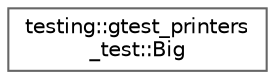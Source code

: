 digraph "Graphical Class Hierarchy"
{
 // LATEX_PDF_SIZE
  bgcolor="transparent";
  edge [fontname=Helvetica,fontsize=10,labelfontname=Helvetica,labelfontsize=10];
  node [fontname=Helvetica,fontsize=10,shape=box,height=0.2,width=0.4];
  rankdir="LR";
  Node0 [id="Node000000",label="testing::gtest_printers\l_test::Big",height=0.2,width=0.4,color="grey40", fillcolor="white", style="filled",URL="$structtesting_1_1gtest__printers__test_1_1Big.html",tooltip=" "];
}
